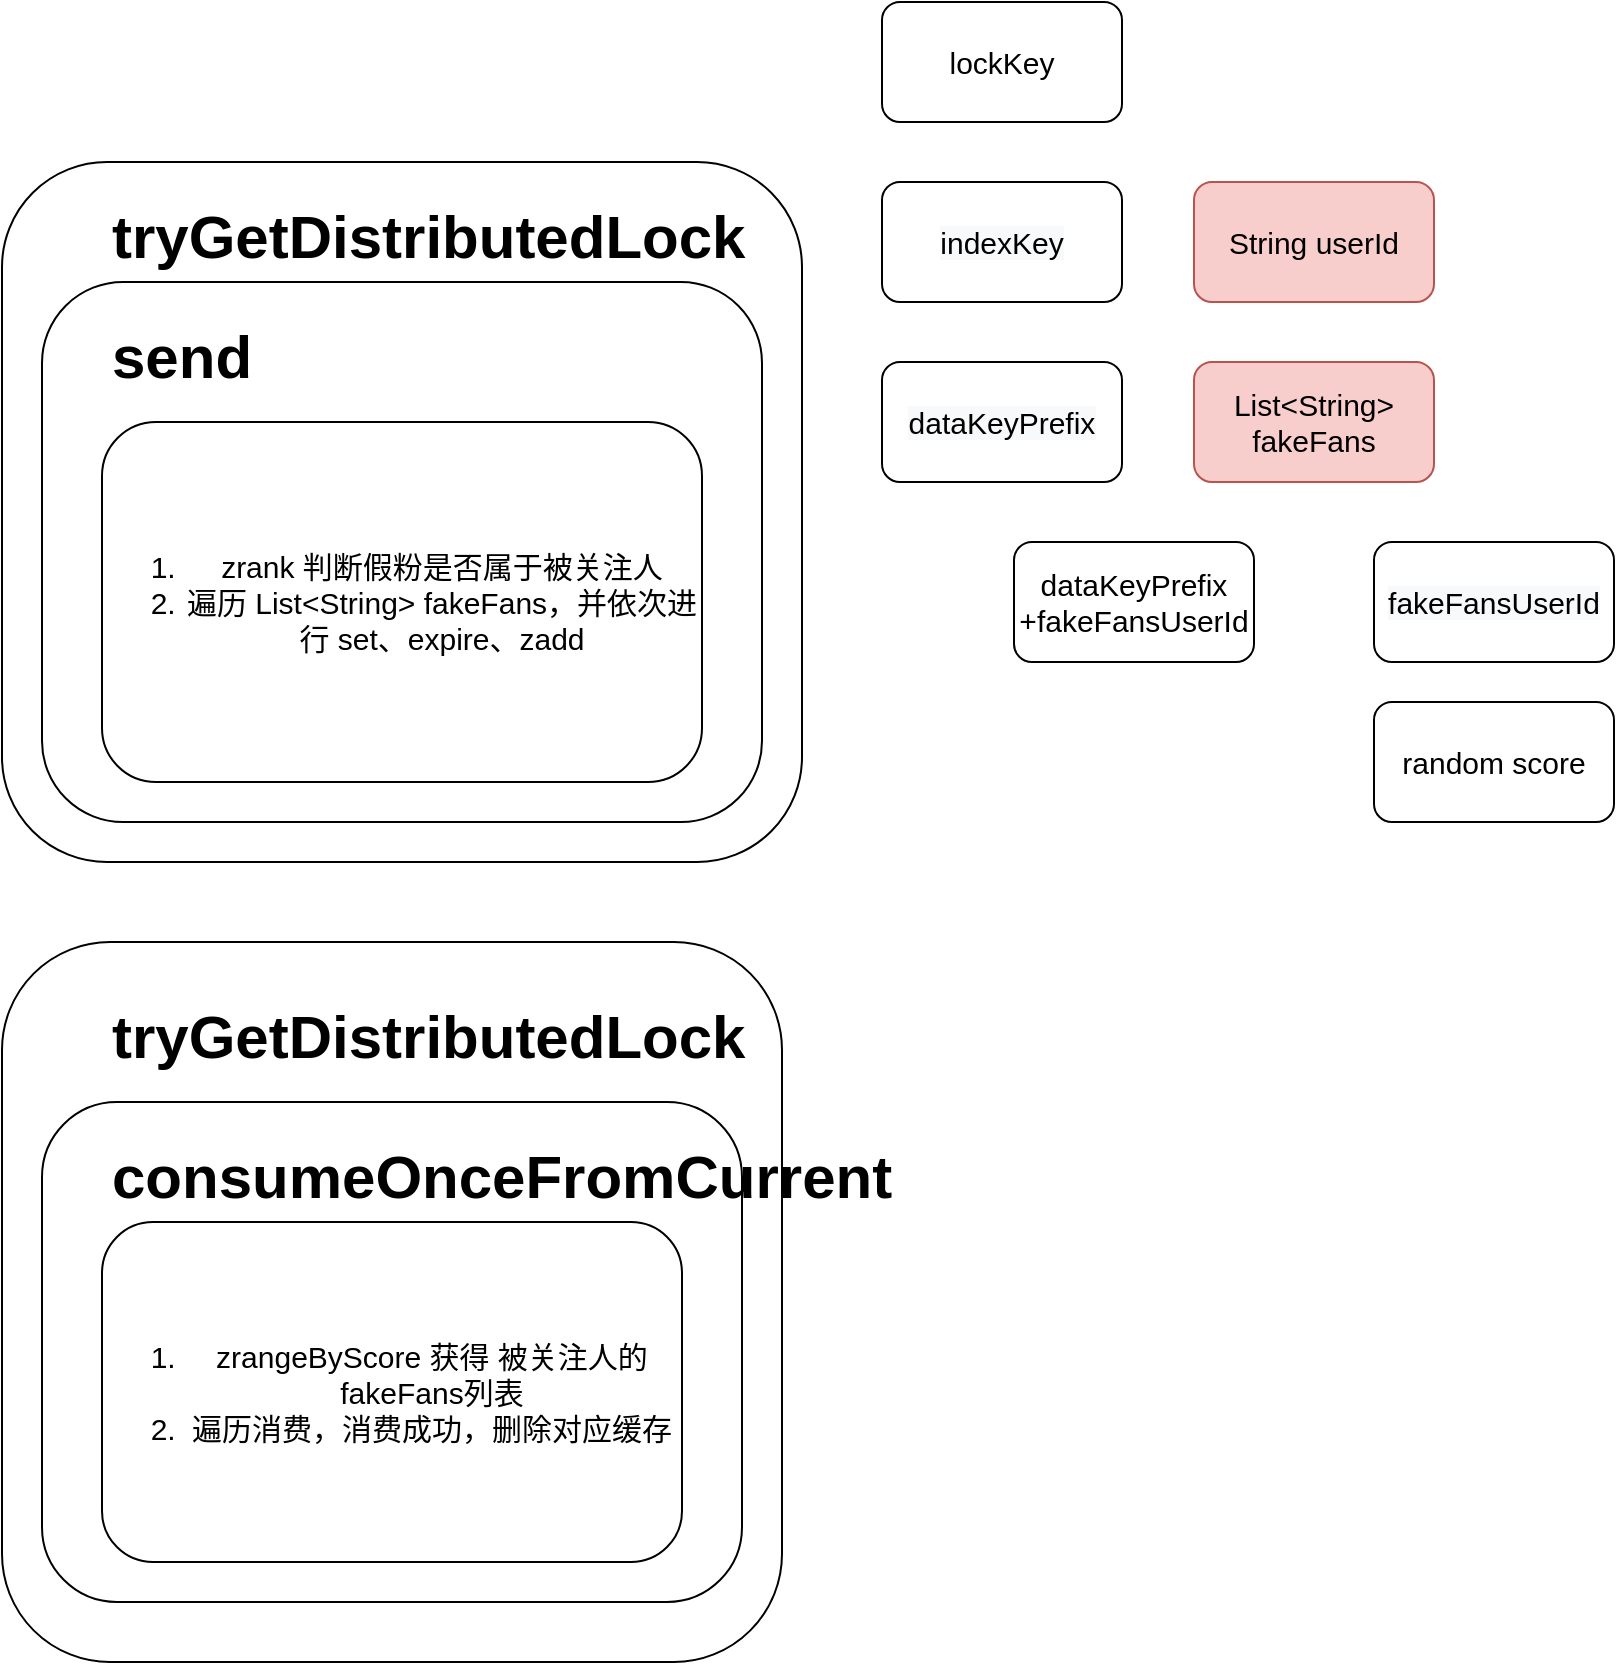 <mxfile version="14.1.9" type="github"><diagram id="gNxWJHDmB-jjIl-AV7N9" name="第 1 页"><mxGraphModel dx="848" dy="1695" grid="1" gridSize="10" guides="1" tooltips="1" connect="1" arrows="1" fold="1" page="1" pageScale="1" pageWidth="827" pageHeight="1169" math="0" shadow="0"><root><mxCell id="0"/><mxCell id="1" parent="0"/><mxCell id="ebXHbs0YYLJsns6Sf98u-32" value="" style="rounded=1;whiteSpace=wrap;html=1;fontSize=15;" vertex="1" parent="1"><mxGeometry x="10" y="380" width="390" height="360" as="geometry"/></mxCell><mxCell id="ebXHbs0YYLJsns6Sf98u-30" value="" style="rounded=1;whiteSpace=wrap;html=1;fontSize=15;" vertex="1" parent="1"><mxGeometry x="30" y="460" width="350" height="250" as="geometry"/></mxCell><mxCell id="ebXHbs0YYLJsns6Sf98u-21" value="" style="rounded=1;whiteSpace=wrap;html=1;fontSize=15;" vertex="1" parent="1"><mxGeometry x="10" y="-10" width="400" height="350" as="geometry"/></mxCell><mxCell id="ebXHbs0YYLJsns6Sf98u-2" value="" style="rounded=1;whiteSpace=wrap;html=1;fontSize=15;" vertex="1" parent="1"><mxGeometry x="30" y="50" width="360" height="270" as="geometry"/></mxCell><mxCell id="ebXHbs0YYLJsns6Sf98u-3" value="&lt;ol&gt;&lt;li&gt;zrank 判断假粉是否属于被关注人&lt;/li&gt;&lt;li&gt;遍历 List&amp;lt;String&amp;gt; fakeFans，并依次进行 set、expire、zadd&lt;/li&gt;&lt;/ol&gt;" style="rounded=1;whiteSpace=wrap;html=1;fontSize=15;" vertex="1" parent="1"><mxGeometry x="60" y="120" width="300" height="180" as="geometry"/></mxCell><mxCell id="ebXHbs0YYLJsns6Sf98u-10" value="&lt;font face=&quot;helvetica&quot;&gt;String userId&lt;/font&gt;" style="rounded=1;whiteSpace=wrap;html=1;fontSize=15;fillColor=#f8cecc;strokeColor=#b85450;" vertex="1" parent="1"><mxGeometry x="606" width="120" height="60" as="geometry"/></mxCell><mxCell id="ebXHbs0YYLJsns6Sf98u-11" value="&lt;meta charset=&quot;utf-8&quot;&gt;&lt;span style=&quot;color: rgb(0, 0, 0); font-family: helvetica; font-size: 15px; font-style: normal; font-weight: 400; letter-spacing: normal; text-align: center; text-indent: 0px; text-transform: none; word-spacing: 0px; background-color: rgb(248, 249, 250); display: inline; float: none;&quot;&gt;indexKey&lt;/span&gt;" style="rounded=1;whiteSpace=wrap;html=1;fontSize=15;" vertex="1" parent="1"><mxGeometry x="450" width="120" height="60" as="geometry"/></mxCell><mxCell id="ebXHbs0YYLJsns6Sf98u-12" value="&lt;span style=&quot;font-family: &amp;#34;helvetica&amp;#34;&quot;&gt;List&amp;lt;String&amp;gt; fakeFans&lt;/span&gt;" style="rounded=1;whiteSpace=wrap;html=1;fontSize=15;fillColor=#f8cecc;strokeColor=#b85450;" vertex="1" parent="1"><mxGeometry x="606" y="90" width="120" height="60" as="geometry"/></mxCell><mxCell id="ebXHbs0YYLJsns6Sf98u-13" value="&lt;meta charset=&quot;utf-8&quot;&gt;&lt;span style=&quot;color: rgb(0, 0, 0); font-family: helvetica; font-size: 15px; font-style: normal; font-weight: 400; letter-spacing: normal; text-align: center; text-indent: 0px; text-transform: none; word-spacing: 0px; background-color: rgb(248, 249, 250); display: inline; float: none;&quot;&gt;dataKeyPrefix&lt;/span&gt;" style="rounded=1;whiteSpace=wrap;html=1;fontSize=15;" vertex="1" parent="1"><mxGeometry x="450" y="90" width="120" height="60" as="geometry"/></mxCell><mxCell id="ebXHbs0YYLJsns6Sf98u-14" value="&lt;span style=&quot;font-family: &amp;#34;helvetica&amp;#34;&quot;&gt;dataKeyPrefix&lt;br&gt;+&lt;/span&gt;fakeFansUserId" style="rounded=1;whiteSpace=wrap;html=1;fontSize=15;" vertex="1" parent="1"><mxGeometry x="516" y="180" width="120" height="60" as="geometry"/></mxCell><mxCell id="ebXHbs0YYLJsns6Sf98u-15" value="&lt;meta charset=&quot;utf-8&quot;&gt;&lt;span style=&quot;color: rgb(0, 0, 0); font-family: helvetica; font-size: 15px; font-style: normal; font-weight: 400; letter-spacing: normal; text-align: center; text-indent: 0px; text-transform: none; word-spacing: 0px; background-color: rgb(248, 249, 250); display: inline; float: none;&quot;&gt;fakeFansUserId&lt;/span&gt;" style="rounded=1;whiteSpace=wrap;html=1;fontSize=15;" vertex="1" parent="1"><mxGeometry x="696" y="180" width="120" height="60" as="geometry"/></mxCell><mxCell id="ebXHbs0YYLJsns6Sf98u-17" value="random score" style="rounded=1;whiteSpace=wrap;html=1;fontSize=15;" vertex="1" parent="1"><mxGeometry x="696" y="260" width="120" height="60" as="geometry"/></mxCell><mxCell id="ebXHbs0YYLJsns6Sf98u-19" value="&lt;h1&gt;send&lt;/h1&gt;" style="text;html=1;strokeColor=none;fillColor=none;spacing=5;spacingTop=-20;whiteSpace=wrap;overflow=hidden;rounded=0;fontSize=15;" vertex="1" parent="1"><mxGeometry x="60" y="60" width="190" height="120" as="geometry"/></mxCell><mxCell id="ebXHbs0YYLJsns6Sf98u-22" value="&lt;h1&gt;tryGetDistributedLock&lt;/h1&gt;" style="text;html=1;strokeColor=none;fillColor=none;spacing=5;spacingTop=-20;whiteSpace=wrap;overflow=hidden;rounded=0;fontSize=15;" vertex="1" parent="1"><mxGeometry x="60" width="340" height="120" as="geometry"/></mxCell><mxCell id="ebXHbs0YYLJsns6Sf98u-29" value="&lt;ol&gt;&lt;li&gt;zrangeByScore 获得 被关注人的 fakeFans列表&lt;br&gt;&lt;/li&gt;&lt;li&gt;遍历消费，消费成功，删除对应缓存&lt;/li&gt;&lt;/ol&gt;" style="rounded=1;whiteSpace=wrap;html=1;fontSize=15;" vertex="1" parent="1"><mxGeometry x="60" y="520" width="290" height="170" as="geometry"/></mxCell><mxCell id="ebXHbs0YYLJsns6Sf98u-31" value="&lt;h1&gt;consumeOnceFromCurrent&lt;/h1&gt;&lt;p&gt;&lt;br&gt;&lt;/p&gt;" style="text;html=1;strokeColor=none;fillColor=none;spacing=5;spacingTop=-20;whiteSpace=wrap;overflow=hidden;rounded=0;fontSize=15;" vertex="1" parent="1"><mxGeometry x="60" y="470" width="420" height="50" as="geometry"/></mxCell><mxCell id="ebXHbs0YYLJsns6Sf98u-33" value="&lt;h1&gt;tryGetDistributedLock&lt;/h1&gt;" style="text;html=1;strokeColor=none;fillColor=none;spacing=5;spacingTop=-20;whiteSpace=wrap;overflow=hidden;rounded=0;fontSize=15;" vertex="1" parent="1"><mxGeometry x="60" y="400" width="340" height="120" as="geometry"/></mxCell><mxCell id="ebXHbs0YYLJsns6Sf98u-35" value="lockKey" style="rounded=1;whiteSpace=wrap;html=1;fontSize=15;" vertex="1" parent="1"><mxGeometry x="450" y="-90" width="120" height="60" as="geometry"/></mxCell></root></mxGraphModel></diagram></mxfile>